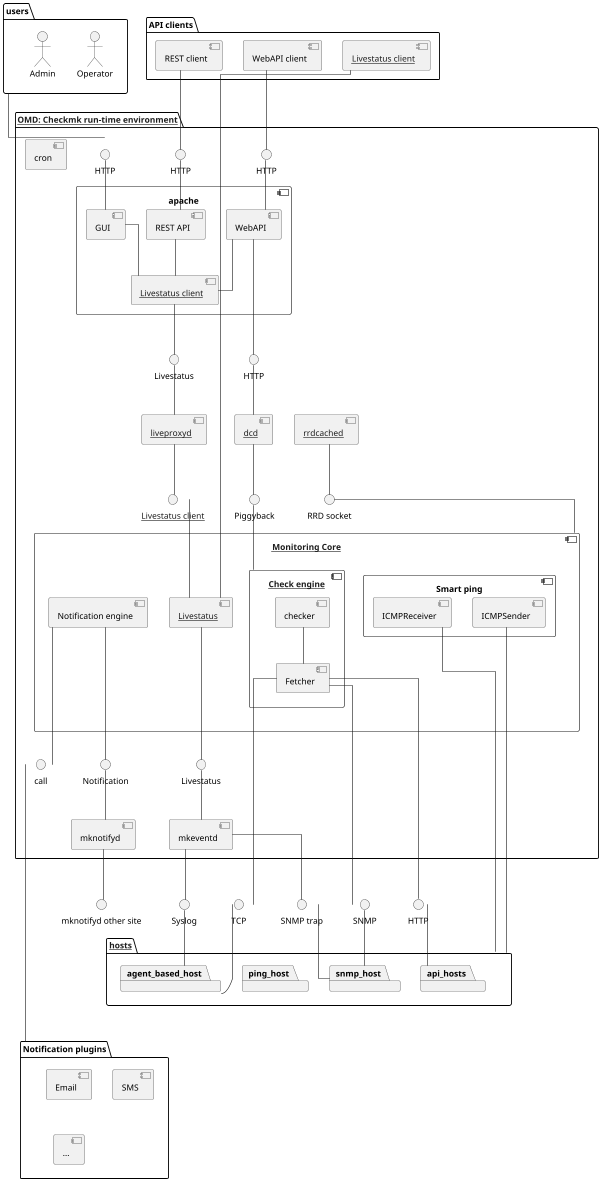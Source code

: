 @startuml
skinparam componentStyle uml2
skinparam linetype ortho
skinparam monochrome true
' Remove shadows
skinparam shadowing false
scale 0.6

package users {
    actor "Operator" as operator
    actor "Admin" as admin
}

package "API clients" as api_clients {
    component "WebAPI client" as web_api_client
    component "REST client" as rest_api_client
    component "[[../arch-comp-livestatus-client.html Livestatus client]]" as external_livestatus_client
}

package "[[../arch-comp-omd.html OMD: Checkmk run-time environment]]" as omd {
    interface HTTP as http_gui
    interface HTTP as http_rest_api
    interface HTTP as http_web_api
    component apache {
            component GUI
            component "REST API" as rest_api
            component WebAPI
            component "[[../arch-comp-livestatus-client.html Livestatus client]]" as apache_livestatus_client
    }
    interface Livestatus as apache_livestatus

    component "[[../arch-comp-core.html Monitoring Core]]" as cmc {
        component "[[../arch-comp-livestatus.html Livestatus]]" as cmc_livestatus_server
        component "[[../arch-comp-checkengine.html Check engine]]" as check_engine {
            component checker
            component Fetcher
        }
        component "Smart ping" as smart_ping {
            component ICMPReceiver
            component ICMPSender
        }
        component "Notification engine" as notify_engine
    }
    interface "call" as call_notification_plugins

    component cron

    component "[[../arch-comp-liveproxyd.html liveproxyd]]" as liveproxyd
    interface "[[../arch-comp-livestatus-client.html Livestatus client]]" as liveproxyd_livestatus_client

    component "[[../arch-comp-dcd.html dcd]]" as dcd
    interface "HTTP" as dcd_web_api_client
    interface Piggyback as dcd_piggyback

    component mkeventd
    interface Livestatus as mkeventd_livestatus

    component mknotifyd
    interface Notification as mknotifyd_notification

    component "[[../arch-comp-rrdcached.html rrdcached]]" as rrdcached
    interface "RRD socket" as rrdcached_socket
}
interface "mknotifyd other site" as mknotifyd_other_site

package "Notification plugins" as notification_plugins {
    component Email
    component SMS
    component "..."
}

package "[[../arch-comp-hosts.html hosts]]" as hosts {
    package agent_based_host
    package snmp_host
    package ping_host
    package api_hosts
}
interface TCP
interface Syslog
interface SNMP
interface "SNMP trap" as trap
interface HTTP as api_hosts_http

users -d- http_gui
web_api_client -d- http_web_api
rest_api_client -d- http_rest_api

http_gui -d- GUI
http_web_api -d- WebAPI
http_rest_api -d- rest_api

GUI -d- apache_livestatus_client
WebAPI -d- apache_livestatus_client
rest_api -d- apache_livestatus_client
apache_livestatus_client -d- apache_livestatus
apache_livestatus -d- liveproxyd

liveproxyd -d- liveproxyd_livestatus_client
liveproxyd_livestatus_client -d- cmc_livestatus_server

dcd -u- dcd_web_api_client
dcd -d- dcd_piggyback
dcd_web_api_client -l- WebAPI
dcd_piggyback -d- check_engine

checker -- Fetcher

external_livestatus_client -d- cmc_livestatus_server
Fetcher -d- TCP
TCP -d- agent_based_host
Fetcher -d- SNMP
SNMP -d- snmp_host
Fetcher -d- api_hosts_http
api_hosts_http -d- api_hosts
ICMPSender -d- hosts
ICMPReceiver -d- hosts

cmc -u- rrdcached_socket
rrdcached_socket -u- rrdcached

notify_engine -d-- call_notification_plugins
call_notification_plugins -d----- notification_plugins
notify_engine -d-- mknotifyd_notification
mknotifyd_notification -d- mknotifyd
mknotifyd -d- mknotifyd_other_site

cmc_livestatus_server --d- mkeventd_livestatus
mkeventd_livestatus -d- mkeventd
mkeventd -d- Syslog
Syslog -d- agent_based_host
mkeventd -d- trap
trap -d- snmp_host

@enduml
